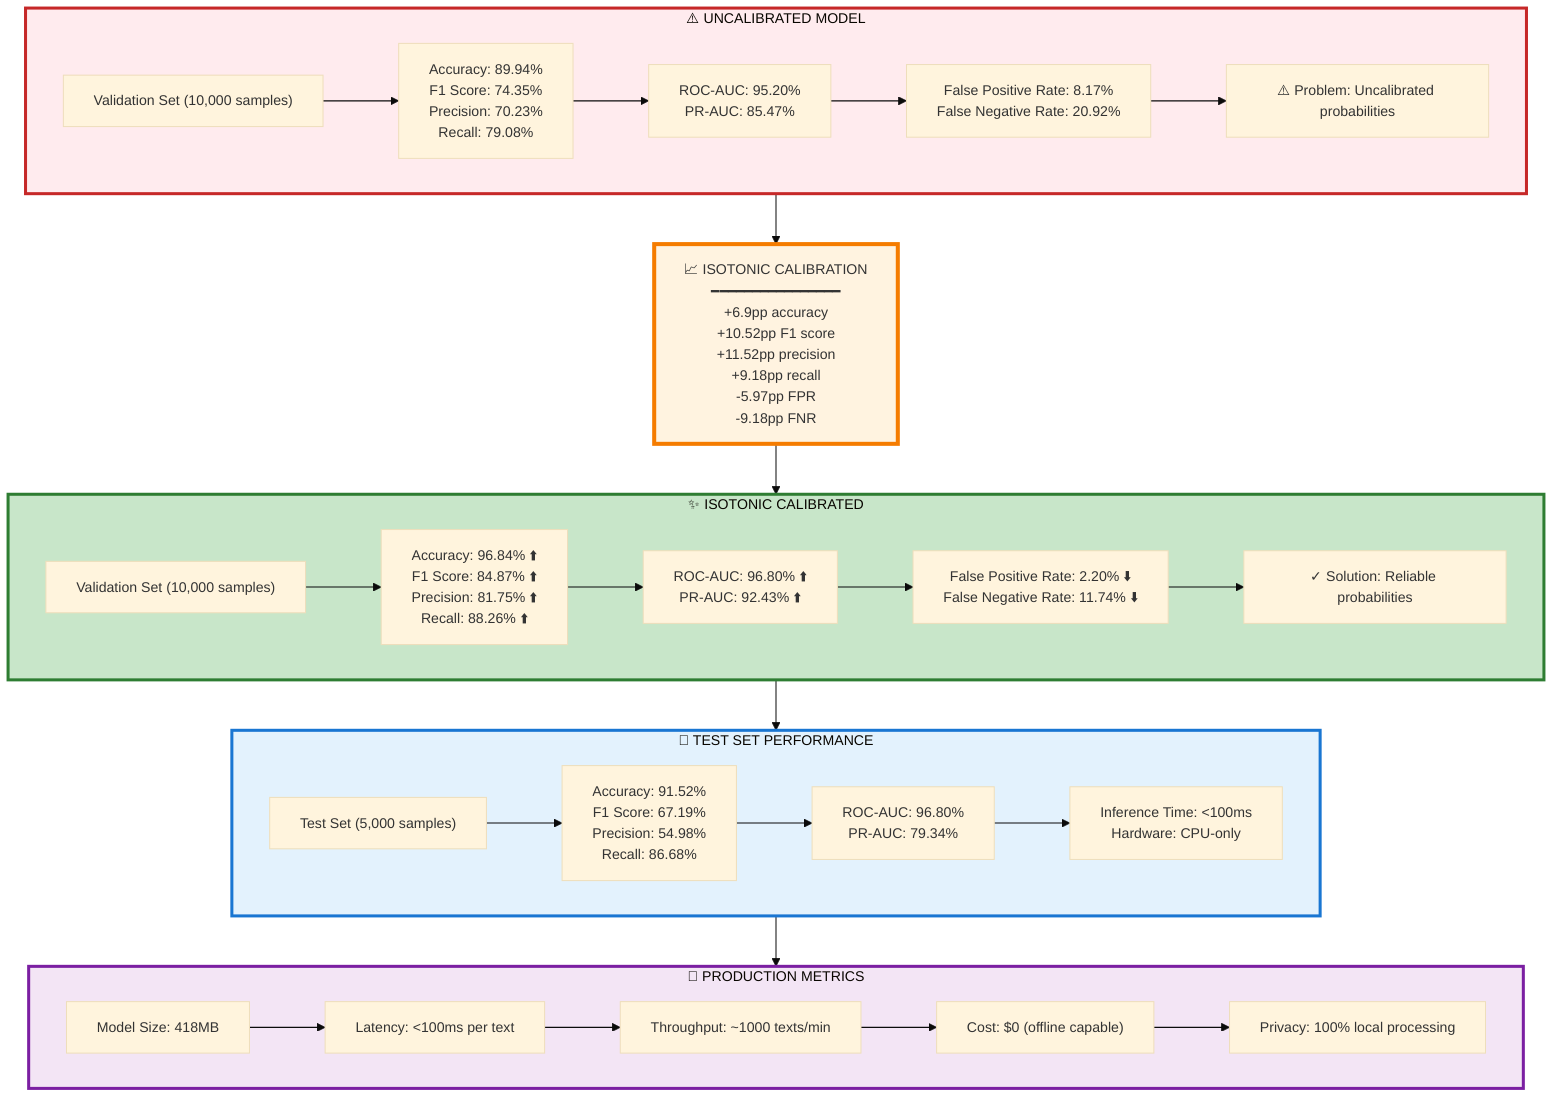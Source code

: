 %%{init: {'theme':'base', 'themeVariables': { 'fontSize':'14px'}}}%%
graph TB
    subgraph UNCALIBRATED["⚠️ UNCALIBRATED MODEL"]
        U1["Validation Set (10,000 samples)"]
        U2["Accuracy: 89.94%<br/>F1 Score: 74.35%<br/>Precision: 70.23%<br/>Recall: 79.08%"]
        U3["ROC-AUC: 95.20%<br/>PR-AUC: 85.47%"]
        U4["False Positive Rate: 8.17%<br/>False Negative Rate: 20.92%"]
        U5["⚠️ Problem: Uncalibrated probabilities"]
        U1 --> U2 --> U3 --> U4 --> U5
    end
    
    subgraph CALIBRATED["✨ ISOTONIC CALIBRATED"]
        C1["Validation Set (10,000 samples)"]
        C2["Accuracy: 96.84% ⬆️<br/>F1 Score: 84.87% ⬆️<br/>Precision: 81.75% ⬆️<br/>Recall: 88.26% ⬆️"]
        C3["ROC-AUC: 96.80% ⬆️<br/>PR-AUC: 92.43% ⬆️"]
        C4["False Positive Rate: 2.20% ⬇️<br/>False Negative Rate: 11.74% ⬇️"]
        C5["✓ Solution: Reliable probabilities"]
        C1 --> C2 --> C3 --> C4 --> C5
    end
    
    UNCALIBRATED --> TRANSFORM["📈 ISOTONIC CALIBRATION<br/>━━━━━━━━━━━━━━━━<br/>+6.9pp accuracy<br/>+10.52pp F1 score<br/>+11.52pp precision<br/>+9.18pp recall<br/>-5.97pp FPR<br/>-9.18pp FNR"]
    
    TRANSFORM --> CALIBRATED
    
    subgraph TEST["🧪 TEST SET PERFORMANCE"]
        T1["Test Set (5,000 samples)"]
        T2["Accuracy: 91.52%<br/>F1 Score: 67.19%<br/>Precision: 54.98%<br/>Recall: 86.68%"]
        T3["ROC-AUC: 96.80%<br/>PR-AUC: 79.34%"]
        T4["Inference Time: <100ms<br/>Hardware: CPU-only"]
        T1 --> T2 --> T3 --> T4
    end
    
    CALIBRATED --> TEST
    
    subgraph DEPLOYMENT["🚀 PRODUCTION METRICS"]
        D1["Model Size: 418MB"]
        D2["Latency: <100ms per text"]
        D3["Throughput: ~1000 texts/min"]
        D4["Cost: $0 (offline capable)"]
        D5["Privacy: 100% local processing"]
        D1 --> D2 --> D3 --> D4 --> D5
    end
    
    TEST --> DEPLOYMENT
    
    style UNCALIBRATED fill:#ffebee,stroke:#c62828,stroke-width:3px
    style CALIBRATED fill:#c8e6c9,stroke:#2e7d32,stroke-width:3px
    style TRANSFORM fill:#fff3e0,stroke:#f57c00,stroke-width:4px
    style TEST fill:#e3f2fd,stroke:#1976d2,stroke-width:3px
    style DEPLOYMENT fill:#f3e5f5,stroke:#7b1fa2,stroke-width:3px
